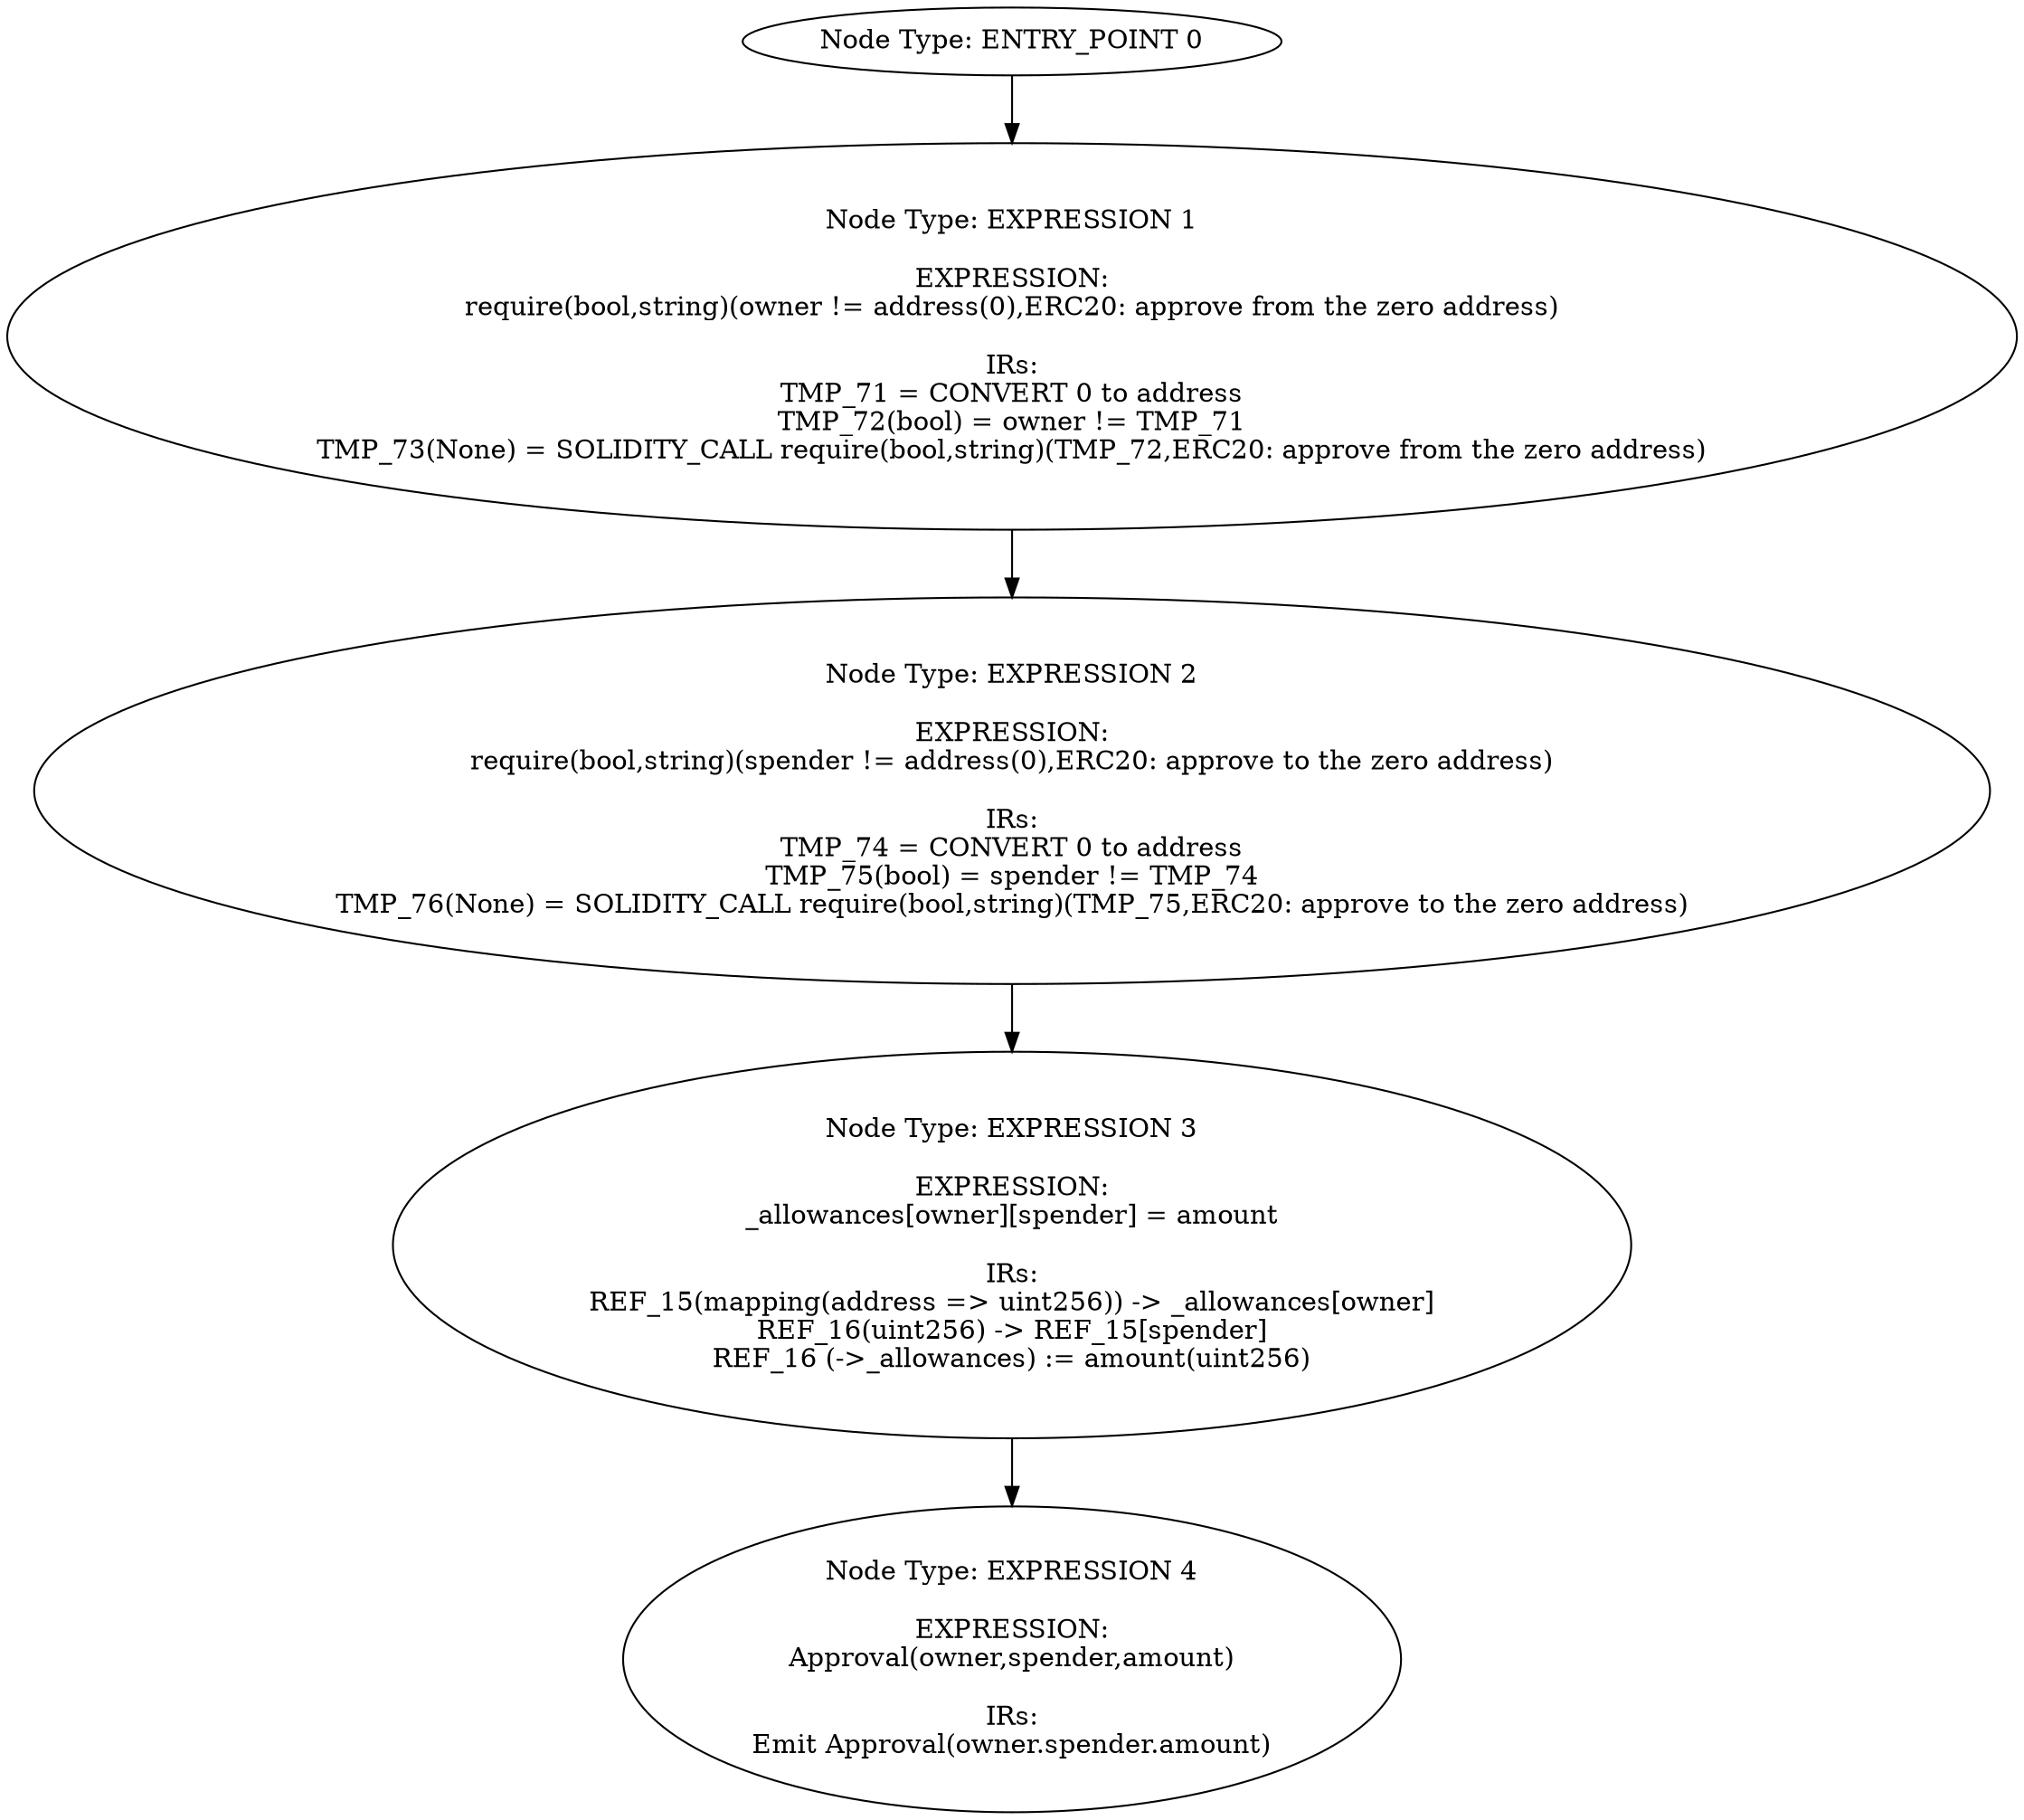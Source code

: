 digraph{
0[label="Node Type: ENTRY_POINT 0
"];
0->1;
1[label="Node Type: EXPRESSION 1

EXPRESSION:
require(bool,string)(owner != address(0),ERC20: approve from the zero address)

IRs:
TMP_71 = CONVERT 0 to address
TMP_72(bool) = owner != TMP_71
TMP_73(None) = SOLIDITY_CALL require(bool,string)(TMP_72,ERC20: approve from the zero address)"];
1->2;
2[label="Node Type: EXPRESSION 2

EXPRESSION:
require(bool,string)(spender != address(0),ERC20: approve to the zero address)

IRs:
TMP_74 = CONVERT 0 to address
TMP_75(bool) = spender != TMP_74
TMP_76(None) = SOLIDITY_CALL require(bool,string)(TMP_75,ERC20: approve to the zero address)"];
2->3;
3[label="Node Type: EXPRESSION 3

EXPRESSION:
_allowances[owner][spender] = amount

IRs:
REF_15(mapping(address => uint256)) -> _allowances[owner]
REF_16(uint256) -> REF_15[spender]
REF_16 (->_allowances) := amount(uint256)"];
3->4;
4[label="Node Type: EXPRESSION 4

EXPRESSION:
Approval(owner,spender,amount)

IRs:
Emit Approval(owner.spender.amount)"];
}
